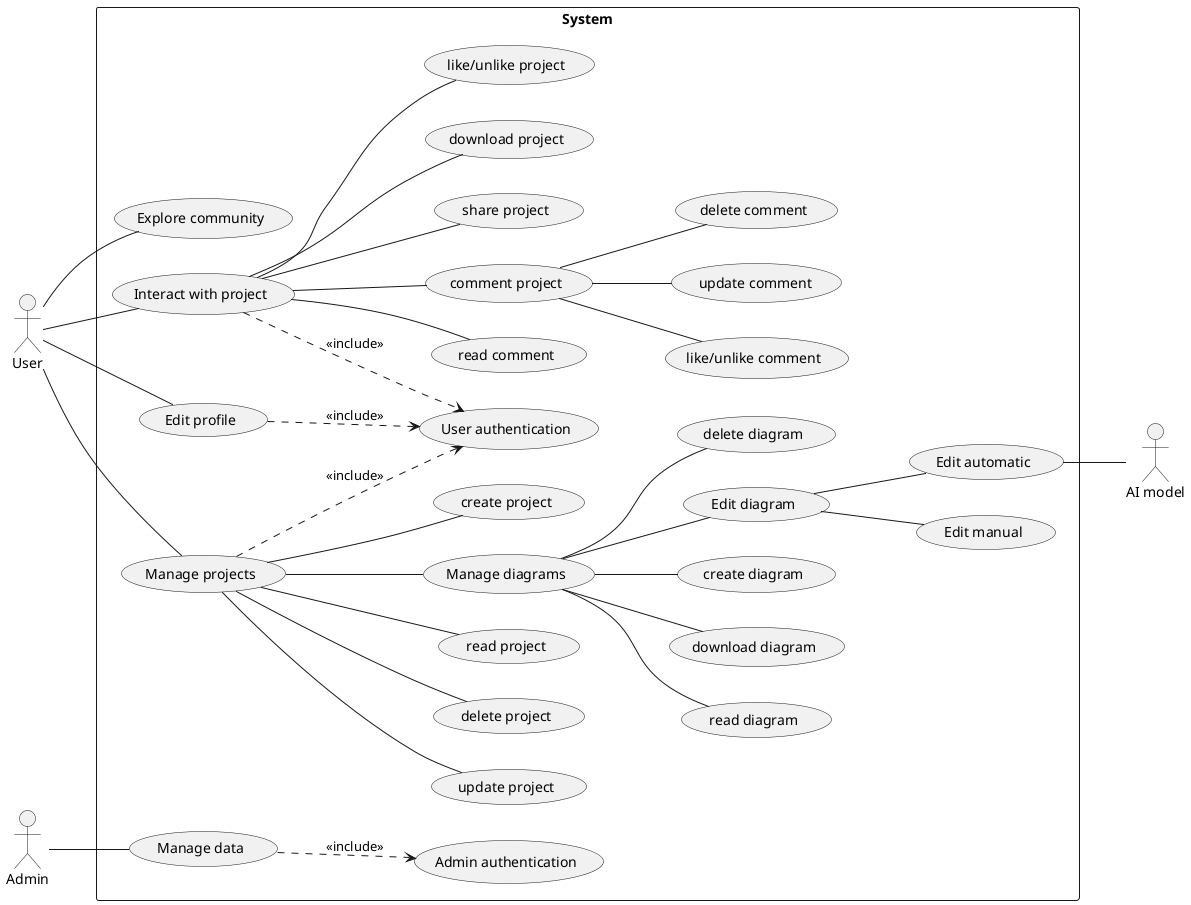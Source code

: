 @startuml

left to right direction

actor "User" as User
actor "Admin" as Admin

actor "AI model" as model

rectangle "System" {
    usecase "Explore community" as ExploreCommunity

    usecase "User authentication" as user_auth
    usecase "Admin authentication" as admin_auth

    usecase "Interact with project" as InteractWithProject
    usecase "like/unlike project" as LikeProject
    usecase "read comment" as ReadComment
    usecase "comment project" as CommentProject
    usecase " update comment" as UpdateComment
    usecase "delete comment" as DeleteComment
    usecase "share project" as ShareProject
    usecase "like/unlike comment" as LikeComment


    usecase "Manage projects" as ManageProjects
    usecase "create project" as CreateProject
    usecase "update project" as UpdateProject
    usecase "delete project" as DeleteProject
    usecase "read project" as ReadProject
    usecase "download project" as DownloadProject

    usecase "Manage diagrams" as ManageDiagrams
    usecase "create diagram" as CreateDiagram
    usecase "Edit diagram" as EditDiagram
    usecase "Edit manual" as EditManual
    usecase "Edit automatic" as EditAutomatic
    
    usecase "delete diagram" as DeleteDiagram
    usecase "read diagram" as ReadDiagram
    usecase "download diagram" as DownloadDiagram
    usecase "Edit profile" as EditProfile

    

    usecase "Manage data" as ManageData

}

User -- ExploreCommunity
User -- InteractWithProject
User -- ManageProjects
User -- EditProfile


Admin -- ManageData


InteractWithProject ..> user_auth : <<include>>
ManageProjects ..> user_auth : <<include>>

EditProfile ..> user_auth : <<include>>
ManageData ..> admin_auth : <<include>>

InteractWithProject -- LikeProject
InteractWithProject -- ReadComment
InteractWithProject -- CommentProject

CommentProject -- LikeComment
CommentProject -- UpdateComment
CommentProject -- DeleteComment

InteractWithProject -- ShareProject
ManageProjects -- CreateProject
ManageProjects -- UpdateProject
ManageProjects -- DeleteProject
ManageProjects -- ReadProject
InteractWithProject -- DownloadProject

ManageProjects -- ManageDiagrams
ManageDiagrams -- CreateDiagram
ManageDiagrams -- DeleteDiagram
ManageDiagrams -- ReadDiagram
ManageDiagrams -- DownloadDiagram
ManageDiagrams -- EditDiagram
EditDiagram -- EditAutomatic
EditAutomatic -- model
EditDiagram -- EditManual











@enduml